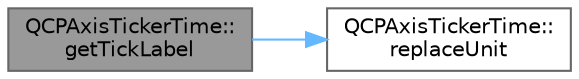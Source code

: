 digraph "QCPAxisTickerTime::getTickLabel"
{
 // LATEX_PDF_SIZE
  bgcolor="transparent";
  edge [fontname=Helvetica,fontsize=10,labelfontname=Helvetica,labelfontsize=10];
  node [fontname=Helvetica,fontsize=10,shape=box,height=0.2,width=0.4];
  rankdir="LR";
  Node1 [label="QCPAxisTickerTime::\lgetTickLabel",height=0.2,width=0.4,color="gray40", fillcolor="grey60", style="filled", fontcolor="black",tooltip=" "];
  Node1 -> Node2 [color="steelblue1",style="solid"];
  Node2 [label="QCPAxisTickerTime::\lreplaceUnit",height=0.2,width=0.4,color="grey40", fillcolor="white", style="filled",URL="$class_q_c_p_axis_ticker_time.html#a03b6c980be36f2672e3fc31d109a28a0",tooltip=" "];
}
